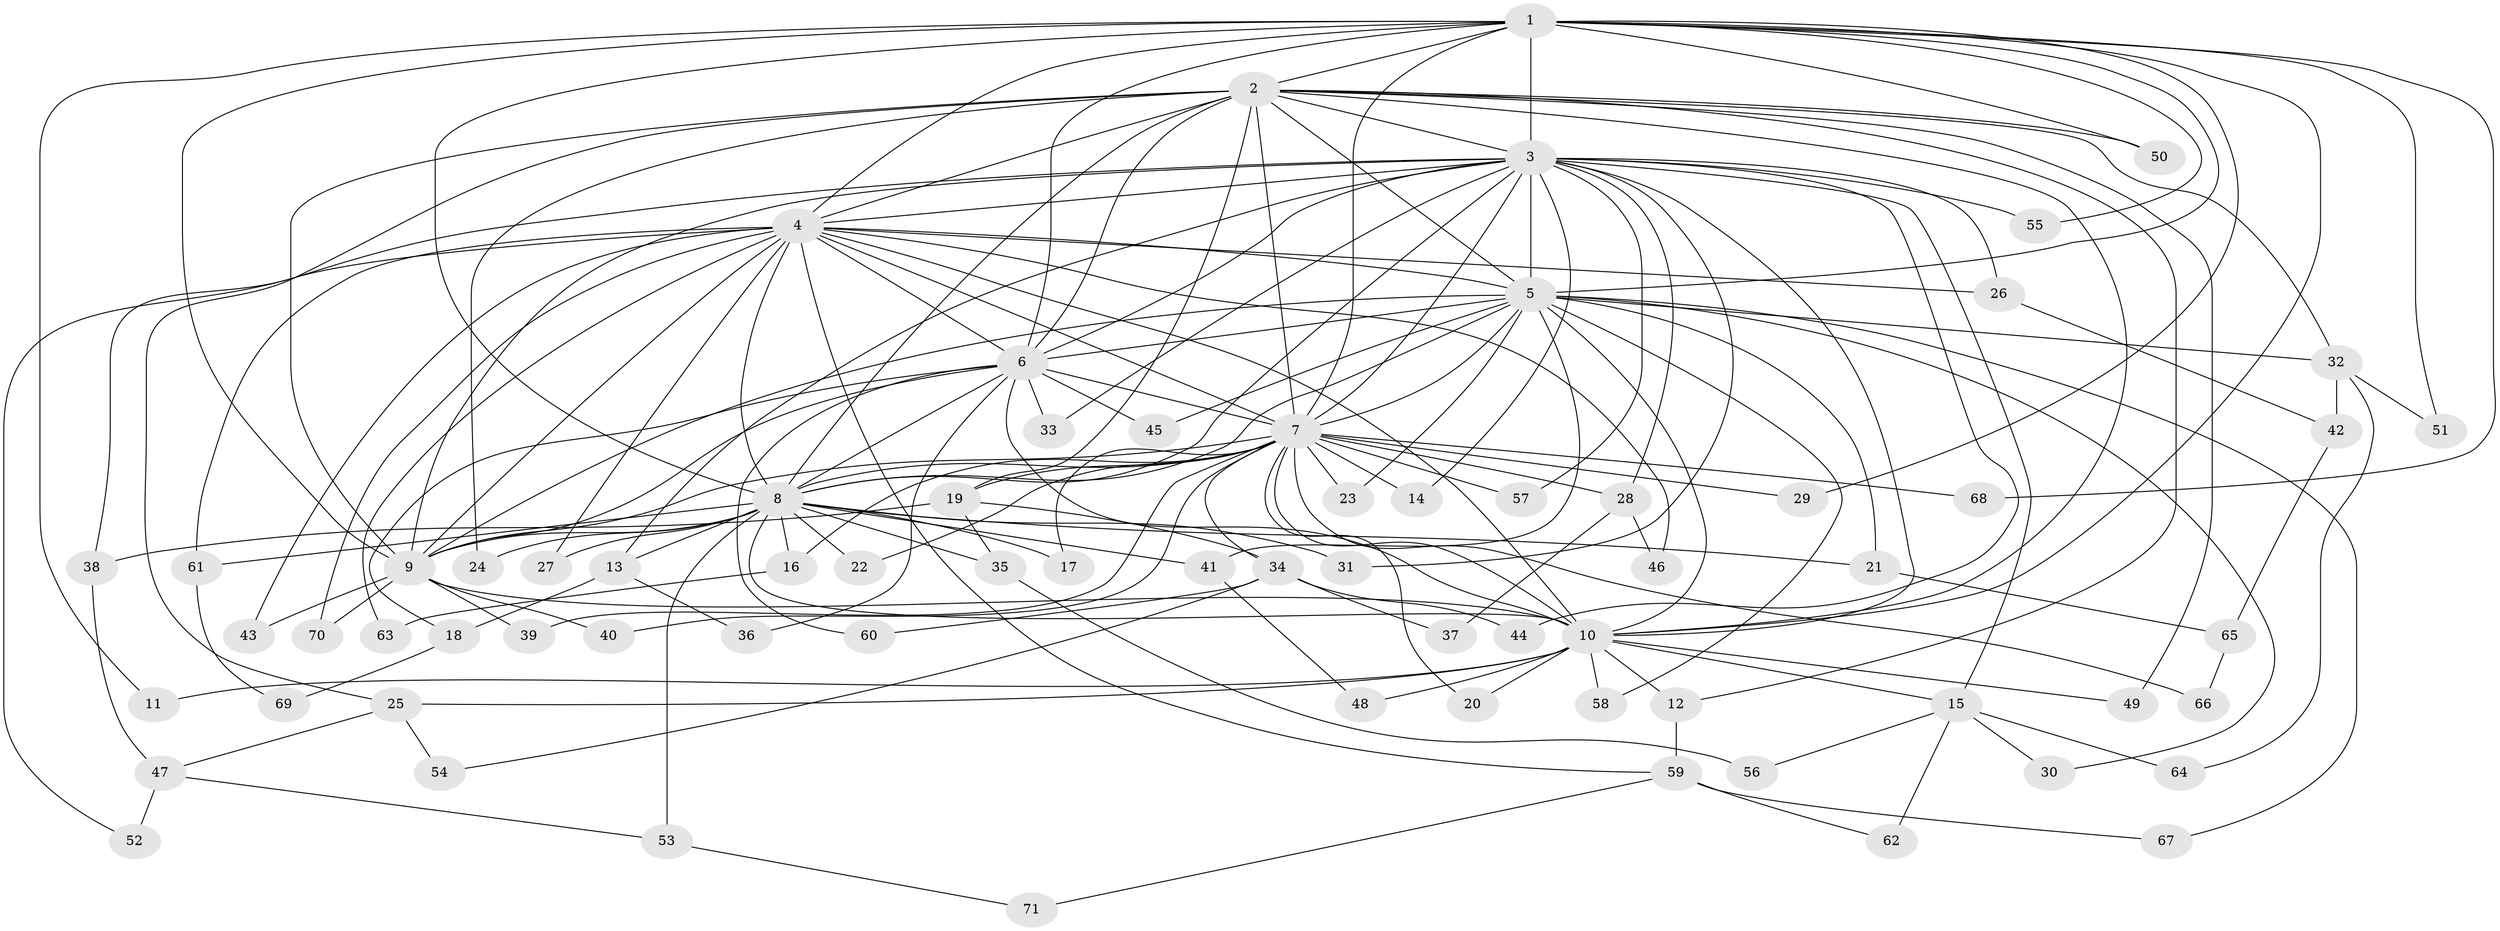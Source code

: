 // Generated by graph-tools (version 1.1) at 2025/45/03/09/25 04:45:41]
// undirected, 71 vertices, 167 edges
graph export_dot {
graph [start="1"]
  node [color=gray90,style=filled];
  1;
  2;
  3;
  4;
  5;
  6;
  7;
  8;
  9;
  10;
  11;
  12;
  13;
  14;
  15;
  16;
  17;
  18;
  19;
  20;
  21;
  22;
  23;
  24;
  25;
  26;
  27;
  28;
  29;
  30;
  31;
  32;
  33;
  34;
  35;
  36;
  37;
  38;
  39;
  40;
  41;
  42;
  43;
  44;
  45;
  46;
  47;
  48;
  49;
  50;
  51;
  52;
  53;
  54;
  55;
  56;
  57;
  58;
  59;
  60;
  61;
  62;
  63;
  64;
  65;
  66;
  67;
  68;
  69;
  70;
  71;
  1 -- 2;
  1 -- 3;
  1 -- 4;
  1 -- 5;
  1 -- 6;
  1 -- 7;
  1 -- 8;
  1 -- 9;
  1 -- 10;
  1 -- 11;
  1 -- 29;
  1 -- 50;
  1 -- 51;
  1 -- 55;
  1 -- 68;
  2 -- 3;
  2 -- 4;
  2 -- 5;
  2 -- 6;
  2 -- 7;
  2 -- 8;
  2 -- 9;
  2 -- 10;
  2 -- 12;
  2 -- 19;
  2 -- 24;
  2 -- 25;
  2 -- 32;
  2 -- 49;
  2 -- 50;
  3 -- 4;
  3 -- 5;
  3 -- 6;
  3 -- 7;
  3 -- 8;
  3 -- 9;
  3 -- 10;
  3 -- 13;
  3 -- 14;
  3 -- 15;
  3 -- 26;
  3 -- 28;
  3 -- 31;
  3 -- 33;
  3 -- 38;
  3 -- 44;
  3 -- 55;
  3 -- 57;
  4 -- 5;
  4 -- 6;
  4 -- 7;
  4 -- 8;
  4 -- 9;
  4 -- 10;
  4 -- 26;
  4 -- 27;
  4 -- 43;
  4 -- 46;
  4 -- 52;
  4 -- 59;
  4 -- 61;
  4 -- 63;
  4 -- 70;
  5 -- 6;
  5 -- 7;
  5 -- 8;
  5 -- 9;
  5 -- 10;
  5 -- 21;
  5 -- 23;
  5 -- 30;
  5 -- 32;
  5 -- 41;
  5 -- 45;
  5 -- 58;
  5 -- 67;
  6 -- 7;
  6 -- 8;
  6 -- 9;
  6 -- 10;
  6 -- 18;
  6 -- 33;
  6 -- 36;
  6 -- 45;
  6 -- 60;
  7 -- 8;
  7 -- 9;
  7 -- 10;
  7 -- 14;
  7 -- 16;
  7 -- 17;
  7 -- 19;
  7 -- 20;
  7 -- 22;
  7 -- 23;
  7 -- 28;
  7 -- 29;
  7 -- 34;
  7 -- 39;
  7 -- 40;
  7 -- 57;
  7 -- 66;
  7 -- 68;
  8 -- 9;
  8 -- 10;
  8 -- 13;
  8 -- 16;
  8 -- 17;
  8 -- 21;
  8 -- 22;
  8 -- 24;
  8 -- 27;
  8 -- 31;
  8 -- 35;
  8 -- 41;
  8 -- 53;
  8 -- 61;
  9 -- 10;
  9 -- 39;
  9 -- 40;
  9 -- 43;
  9 -- 70;
  10 -- 11;
  10 -- 12;
  10 -- 15;
  10 -- 20;
  10 -- 25;
  10 -- 48;
  10 -- 49;
  10 -- 58;
  12 -- 59;
  13 -- 18;
  13 -- 36;
  15 -- 30;
  15 -- 56;
  15 -- 62;
  15 -- 64;
  16 -- 63;
  18 -- 69;
  19 -- 34;
  19 -- 35;
  19 -- 38;
  21 -- 65;
  25 -- 47;
  25 -- 54;
  26 -- 42;
  28 -- 37;
  28 -- 46;
  32 -- 42;
  32 -- 51;
  32 -- 64;
  34 -- 37;
  34 -- 44;
  34 -- 54;
  34 -- 60;
  35 -- 56;
  38 -- 47;
  41 -- 48;
  42 -- 65;
  47 -- 52;
  47 -- 53;
  53 -- 71;
  59 -- 62;
  59 -- 67;
  59 -- 71;
  61 -- 69;
  65 -- 66;
}
